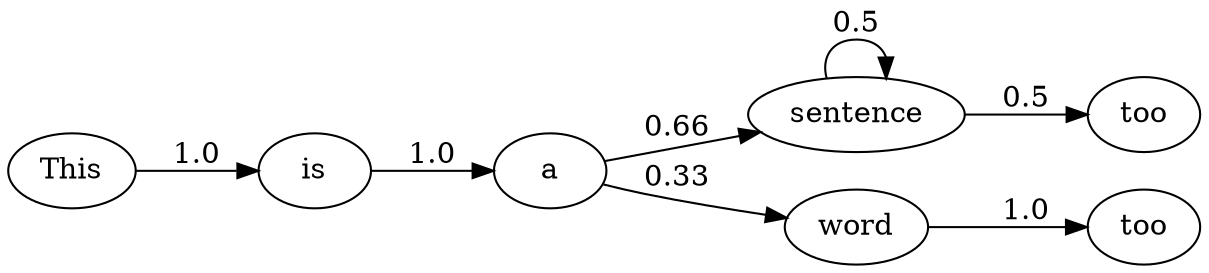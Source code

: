 digraph G {
  rankdir=LR;

  This -> is [ label = "1.0" ];
  is -> a [ label = "1.0" ];
  a -> sentence [ label = "0.66" ];
  a -> word [ label = "0.33" ];
  too1 [label = "too"];
  too2 [label = "too"];

  word -> too1 [ label = "1.0" ];
  sentence -> sentence [ label = "0.5" ];
  sentence -> too2 [ label = "0.5" ];
  
}

/*
This is a sentence.
This is a sentence too.
This is a word too.
*/
